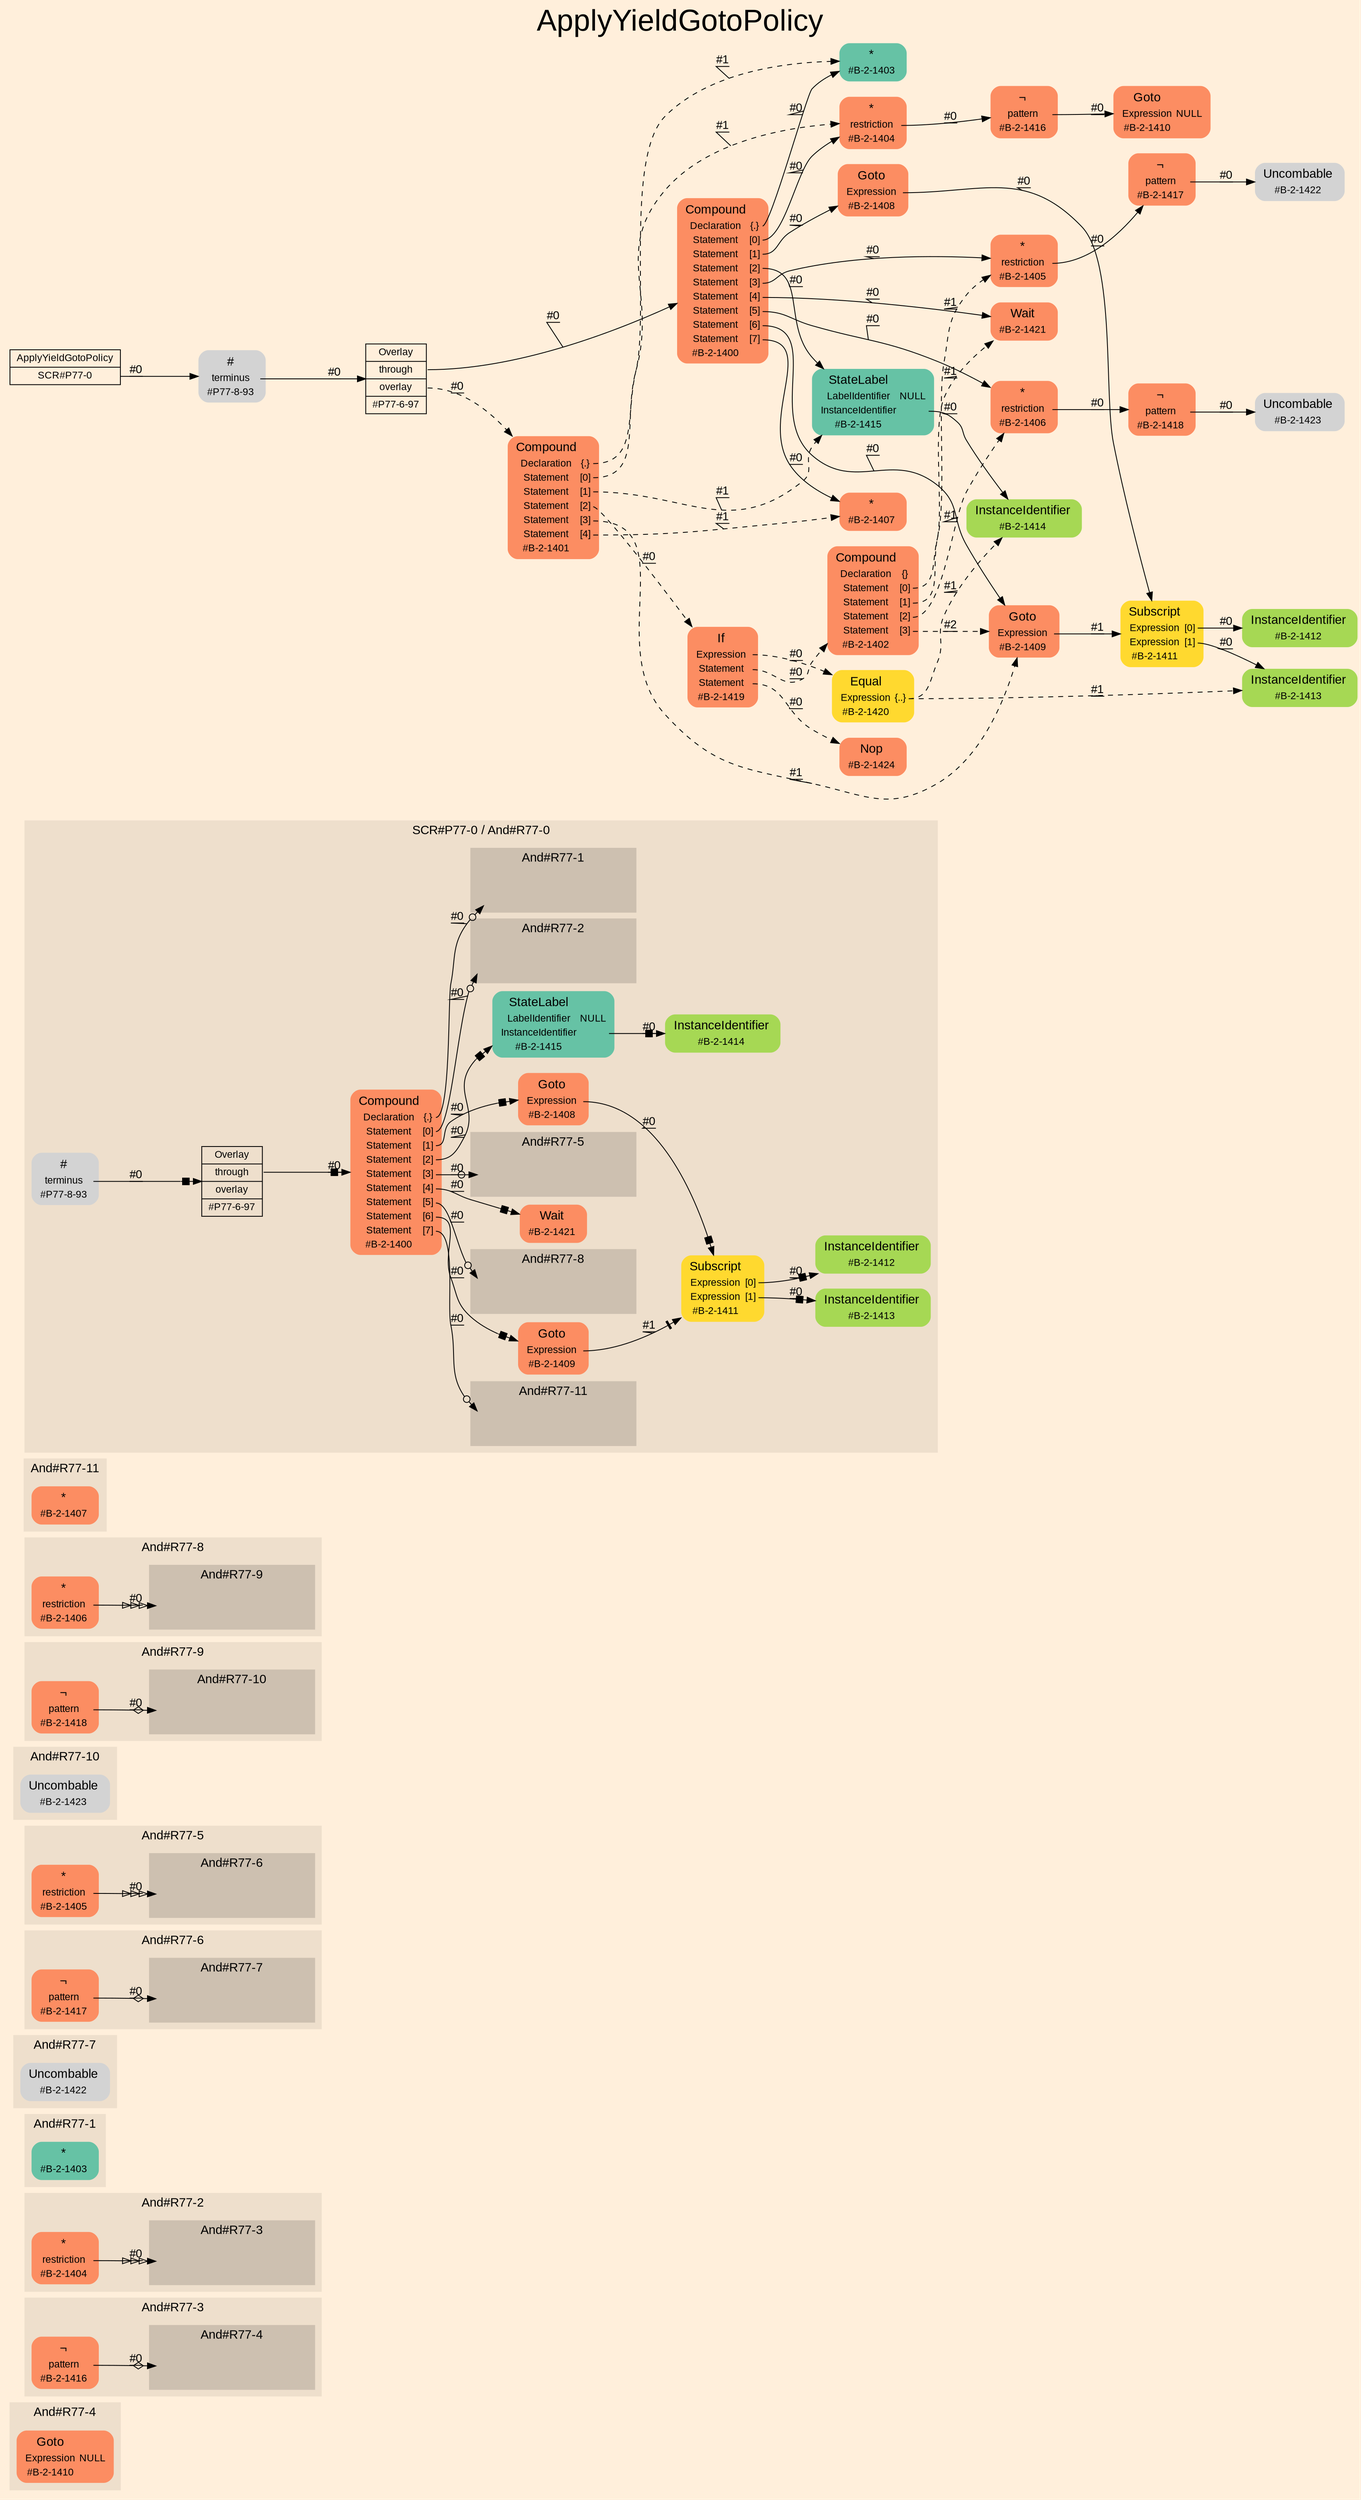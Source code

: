 digraph "ApplyYieldGotoPolicy" {
label = "ApplyYieldGotoPolicy"
labelloc = t
fontsize = "36"
graph [
    rankdir = "LR"
    ranksep = 0.3
    bgcolor = antiquewhite1
    color = black
    fontcolor = black
    fontname = "Arial"
];
node [
    fontname = "Arial"
];
edge [
    fontname = "Arial"
];

// -------------------- figure And#R77-4 --------------------
subgraph "clusterAnd#R77-4" {
    label = "And#R77-4"
    style = "filled"
    color = antiquewhite2
    fontsize = "15"
    "And#R77-4[#B-2-1410]" [
        shape = "plaintext"
        fillcolor = "/set28/2"
        label = <<TABLE BORDER="0" CELLBORDER="0" CELLSPACING="0">
         <TR><TD><FONT POINT-SIZE="15.0">Goto</FONT></TD><TD></TD></TR>
         <TR><TD>Expression</TD><TD PORT="port0">NULL</TD></TR>
         <TR><TD>#B-2-1410</TD><TD PORT="port1"></TD></TR>
        </TABLE>>
        style = "rounded,filled"
        fontsize = "12"
    ];
    
}


// -------------------- figure And#R77-3 --------------------
subgraph "clusterAnd#R77-3" {
    label = "And#R77-3"
    style = "filled"
    color = antiquewhite2
    fontsize = "15"
    "And#R77-3[#B-2-1416]" [
        shape = "plaintext"
        fillcolor = "/set28/2"
        label = <<TABLE BORDER="0" CELLBORDER="0" CELLSPACING="0">
         <TR><TD><FONT POINT-SIZE="15.0">¬</FONT></TD><TD></TD></TR>
         <TR><TD>pattern</TD><TD PORT="port0"></TD></TR>
         <TR><TD>#B-2-1416</TD><TD PORT="port1"></TD></TR>
        </TABLE>>
        style = "rounded,filled"
        fontsize = "12"
    ];
    
    subgraph "clusterAnd#R77-3[And#R77-4]" {
        label = "And#R77-4"
        style = "filled"
        color = antiquewhite3
        fontsize = "15"
        "#0->And#R77-3[#B-2-1410]" [
            shape = "none"
            style = "invisible"
        ];
        
    }
    
}


// -------------------- figure And#R77-2 --------------------
subgraph "clusterAnd#R77-2" {
    label = "And#R77-2"
    style = "filled"
    color = antiquewhite2
    fontsize = "15"
    "And#R77-2[#B-2-1404]" [
        shape = "plaintext"
        fillcolor = "/set28/2"
        label = <<TABLE BORDER="0" CELLBORDER="0" CELLSPACING="0">
         <TR><TD><FONT POINT-SIZE="15.0">*</FONT></TD><TD></TD></TR>
         <TR><TD>restriction</TD><TD PORT="port0"></TD></TR>
         <TR><TD>#B-2-1404</TD><TD PORT="port1"></TD></TR>
        </TABLE>>
        style = "rounded,filled"
        fontsize = "12"
    ];
    
    subgraph "clusterAnd#R77-2[And#R77-3]" {
        label = "And#R77-3"
        style = "filled"
        color = antiquewhite3
        fontsize = "15"
        "#0->And#R77-2[#B-2-1416]" [
            shape = "none"
            style = "invisible"
        ];
        
    }
    
}


// -------------------- figure And#R77-1 --------------------
subgraph "clusterAnd#R77-1" {
    label = "And#R77-1"
    style = "filled"
    color = antiquewhite2
    fontsize = "15"
    "And#R77-1[#B-2-1403]" [
        shape = "plaintext"
        fillcolor = "/set28/1"
        label = <<TABLE BORDER="0" CELLBORDER="0" CELLSPACING="0">
         <TR><TD><FONT POINT-SIZE="15.0">*</FONT></TD><TD></TD></TR>
         <TR><TD>#B-2-1403</TD><TD PORT="port0"></TD></TR>
        </TABLE>>
        style = "rounded,filled"
        fontsize = "12"
    ];
    
}


// -------------------- figure And#R77-7 --------------------
subgraph "clusterAnd#R77-7" {
    label = "And#R77-7"
    style = "filled"
    color = antiquewhite2
    fontsize = "15"
    "And#R77-7[#B-2-1422]" [
        shape = "plaintext"
        label = <<TABLE BORDER="0" CELLBORDER="0" CELLSPACING="0">
         <TR><TD><FONT POINT-SIZE="15.0">Uncombable</FONT></TD><TD></TD></TR>
         <TR><TD>#B-2-1422</TD><TD PORT="port0"></TD></TR>
        </TABLE>>
        style = "rounded,filled"
        fontsize = "12"
    ];
    
}


// -------------------- figure And#R77-6 --------------------
subgraph "clusterAnd#R77-6" {
    label = "And#R77-6"
    style = "filled"
    color = antiquewhite2
    fontsize = "15"
    "And#R77-6[#B-2-1417]" [
        shape = "plaintext"
        fillcolor = "/set28/2"
        label = <<TABLE BORDER="0" CELLBORDER="0" CELLSPACING="0">
         <TR><TD><FONT POINT-SIZE="15.0">¬</FONT></TD><TD></TD></TR>
         <TR><TD>pattern</TD><TD PORT="port0"></TD></TR>
         <TR><TD>#B-2-1417</TD><TD PORT="port1"></TD></TR>
        </TABLE>>
        style = "rounded,filled"
        fontsize = "12"
    ];
    
    subgraph "clusterAnd#R77-6[And#R77-7]" {
        label = "And#R77-7"
        style = "filled"
        color = antiquewhite3
        fontsize = "15"
        "#0->And#R77-6[#B-2-1422]" [
            shape = "none"
            style = "invisible"
        ];
        
    }
    
}


// -------------------- figure And#R77-5 --------------------
subgraph "clusterAnd#R77-5" {
    label = "And#R77-5"
    style = "filled"
    color = antiquewhite2
    fontsize = "15"
    "And#R77-5[#B-2-1405]" [
        shape = "plaintext"
        fillcolor = "/set28/2"
        label = <<TABLE BORDER="0" CELLBORDER="0" CELLSPACING="0">
         <TR><TD><FONT POINT-SIZE="15.0">*</FONT></TD><TD></TD></TR>
         <TR><TD>restriction</TD><TD PORT="port0"></TD></TR>
         <TR><TD>#B-2-1405</TD><TD PORT="port1"></TD></TR>
        </TABLE>>
        style = "rounded,filled"
        fontsize = "12"
    ];
    
    subgraph "clusterAnd#R77-5[And#R77-6]" {
        label = "And#R77-6"
        style = "filled"
        color = antiquewhite3
        fontsize = "15"
        "#0->And#R77-5[#B-2-1417]" [
            shape = "none"
            style = "invisible"
        ];
        
    }
    
}


// -------------------- figure And#R77-10 --------------------
subgraph "clusterAnd#R77-10" {
    label = "And#R77-10"
    style = "filled"
    color = antiquewhite2
    fontsize = "15"
    "And#R77-10[#B-2-1423]" [
        shape = "plaintext"
        label = <<TABLE BORDER="0" CELLBORDER="0" CELLSPACING="0">
         <TR><TD><FONT POINT-SIZE="15.0">Uncombable</FONT></TD><TD></TD></TR>
         <TR><TD>#B-2-1423</TD><TD PORT="port0"></TD></TR>
        </TABLE>>
        style = "rounded,filled"
        fontsize = "12"
    ];
    
}


// -------------------- figure And#R77-9 --------------------
subgraph "clusterAnd#R77-9" {
    label = "And#R77-9"
    style = "filled"
    color = antiquewhite2
    fontsize = "15"
    "And#R77-9[#B-2-1418]" [
        shape = "plaintext"
        fillcolor = "/set28/2"
        label = <<TABLE BORDER="0" CELLBORDER="0" CELLSPACING="0">
         <TR><TD><FONT POINT-SIZE="15.0">¬</FONT></TD><TD></TD></TR>
         <TR><TD>pattern</TD><TD PORT="port0"></TD></TR>
         <TR><TD>#B-2-1418</TD><TD PORT="port1"></TD></TR>
        </TABLE>>
        style = "rounded,filled"
        fontsize = "12"
    ];
    
    subgraph "clusterAnd#R77-9[And#R77-10]" {
        label = "And#R77-10"
        style = "filled"
        color = antiquewhite3
        fontsize = "15"
        "#0->And#R77-9[#B-2-1423]" [
            shape = "none"
            style = "invisible"
        ];
        
    }
    
}


// -------------------- figure And#R77-8 --------------------
subgraph "clusterAnd#R77-8" {
    label = "And#R77-8"
    style = "filled"
    color = antiquewhite2
    fontsize = "15"
    "And#R77-8[#B-2-1406]" [
        shape = "plaintext"
        fillcolor = "/set28/2"
        label = <<TABLE BORDER="0" CELLBORDER="0" CELLSPACING="0">
         <TR><TD><FONT POINT-SIZE="15.0">*</FONT></TD><TD></TD></TR>
         <TR><TD>restriction</TD><TD PORT="port0"></TD></TR>
         <TR><TD>#B-2-1406</TD><TD PORT="port1"></TD></TR>
        </TABLE>>
        style = "rounded,filled"
        fontsize = "12"
    ];
    
    subgraph "clusterAnd#R77-8[And#R77-9]" {
        label = "And#R77-9"
        style = "filled"
        color = antiquewhite3
        fontsize = "15"
        "#0->And#R77-8[#B-2-1418]" [
            shape = "none"
            style = "invisible"
        ];
        
    }
    
}


// -------------------- figure And#R77-11 --------------------
subgraph "clusterAnd#R77-11" {
    label = "And#R77-11"
    style = "filled"
    color = antiquewhite2
    fontsize = "15"
    "And#R77-11[#B-2-1407]" [
        shape = "plaintext"
        fillcolor = "/set28/2"
        label = <<TABLE BORDER="0" CELLBORDER="0" CELLSPACING="0">
         <TR><TD><FONT POINT-SIZE="15.0">*</FONT></TD><TD></TD></TR>
         <TR><TD>#B-2-1407</TD><TD PORT="port0"></TD></TR>
        </TABLE>>
        style = "rounded,filled"
        fontsize = "12"
    ];
    
}


// -------------------- figure And#R77-0 --------------------
subgraph "clusterAnd#R77-0" {
    label = "SCR#P77-0 / And#R77-0"
    style = "filled"
    color = antiquewhite2
    fontsize = "15"
    "And#R77-0[#B-2-1400]" [
        shape = "plaintext"
        fillcolor = "/set28/2"
        label = <<TABLE BORDER="0" CELLBORDER="0" CELLSPACING="0">
         <TR><TD><FONT POINT-SIZE="15.0">Compound</FONT></TD><TD></TD></TR>
         <TR><TD>Declaration</TD><TD PORT="port0">{.}</TD></TR>
         <TR><TD>Statement</TD><TD PORT="port1">[0]</TD></TR>
         <TR><TD>Statement</TD><TD PORT="port2">[1]</TD></TR>
         <TR><TD>Statement</TD><TD PORT="port3">[2]</TD></TR>
         <TR><TD>Statement</TD><TD PORT="port4">[3]</TD></TR>
         <TR><TD>Statement</TD><TD PORT="port5">[4]</TD></TR>
         <TR><TD>Statement</TD><TD PORT="port6">[5]</TD></TR>
         <TR><TD>Statement</TD><TD PORT="port7">[6]</TD></TR>
         <TR><TD>Statement</TD><TD PORT="port8">[7]</TD></TR>
         <TR><TD>#B-2-1400</TD><TD PORT="port9"></TD></TR>
        </TABLE>>
        style = "rounded,filled"
        fontsize = "12"
    ];
    
    "And#R77-0[#B-2-1408]" [
        shape = "plaintext"
        fillcolor = "/set28/2"
        label = <<TABLE BORDER="0" CELLBORDER="0" CELLSPACING="0">
         <TR><TD><FONT POINT-SIZE="15.0">Goto</FONT></TD><TD></TD></TR>
         <TR><TD>Expression</TD><TD PORT="port0"></TD></TR>
         <TR><TD>#B-2-1408</TD><TD PORT="port1"></TD></TR>
        </TABLE>>
        style = "rounded,filled"
        fontsize = "12"
    ];
    
    "And#R77-0[#B-2-1409]" [
        shape = "plaintext"
        fillcolor = "/set28/2"
        label = <<TABLE BORDER="0" CELLBORDER="0" CELLSPACING="0">
         <TR><TD><FONT POINT-SIZE="15.0">Goto</FONT></TD><TD></TD></TR>
         <TR><TD>Expression</TD><TD PORT="port0"></TD></TR>
         <TR><TD>#B-2-1409</TD><TD PORT="port1"></TD></TR>
        </TABLE>>
        style = "rounded,filled"
        fontsize = "12"
    ];
    
    "And#R77-0[#B-2-1411]" [
        shape = "plaintext"
        fillcolor = "/set28/6"
        label = <<TABLE BORDER="0" CELLBORDER="0" CELLSPACING="0">
         <TR><TD><FONT POINT-SIZE="15.0">Subscript</FONT></TD><TD></TD></TR>
         <TR><TD>Expression</TD><TD PORT="port0">[0]</TD></TR>
         <TR><TD>Expression</TD><TD PORT="port1">[1]</TD></TR>
         <TR><TD>#B-2-1411</TD><TD PORT="port2"></TD></TR>
        </TABLE>>
        style = "rounded,filled"
        fontsize = "12"
    ];
    
    "And#R77-0[#B-2-1412]" [
        shape = "plaintext"
        fillcolor = "/set28/5"
        label = <<TABLE BORDER="0" CELLBORDER="0" CELLSPACING="0">
         <TR><TD><FONT POINT-SIZE="15.0">InstanceIdentifier</FONT></TD><TD></TD></TR>
         <TR><TD>#B-2-1412</TD><TD PORT="port0"></TD></TR>
        </TABLE>>
        style = "rounded,filled"
        fontsize = "12"
    ];
    
    "And#R77-0[#B-2-1413]" [
        shape = "plaintext"
        fillcolor = "/set28/5"
        label = <<TABLE BORDER="0" CELLBORDER="0" CELLSPACING="0">
         <TR><TD><FONT POINT-SIZE="15.0">InstanceIdentifier</FONT></TD><TD></TD></TR>
         <TR><TD>#B-2-1413</TD><TD PORT="port0"></TD></TR>
        </TABLE>>
        style = "rounded,filled"
        fontsize = "12"
    ];
    
    "And#R77-0[#B-2-1414]" [
        shape = "plaintext"
        fillcolor = "/set28/5"
        label = <<TABLE BORDER="0" CELLBORDER="0" CELLSPACING="0">
         <TR><TD><FONT POINT-SIZE="15.0">InstanceIdentifier</FONT></TD><TD></TD></TR>
         <TR><TD>#B-2-1414</TD><TD PORT="port0"></TD></TR>
        </TABLE>>
        style = "rounded,filled"
        fontsize = "12"
    ];
    
    "And#R77-0[#B-2-1415]" [
        shape = "plaintext"
        fillcolor = "/set28/1"
        label = <<TABLE BORDER="0" CELLBORDER="0" CELLSPACING="0">
         <TR><TD><FONT POINT-SIZE="15.0">StateLabel</FONT></TD><TD></TD></TR>
         <TR><TD>LabelIdentifier</TD><TD PORT="port0">NULL</TD></TR>
         <TR><TD>InstanceIdentifier</TD><TD PORT="port1"></TD></TR>
         <TR><TD>#B-2-1415</TD><TD PORT="port2"></TD></TR>
        </TABLE>>
        style = "rounded,filled"
        fontsize = "12"
    ];
    
    "And#R77-0[#B-2-1421]" [
        shape = "plaintext"
        fillcolor = "/set28/2"
        label = <<TABLE BORDER="0" CELLBORDER="0" CELLSPACING="0">
         <TR><TD><FONT POINT-SIZE="15.0">Wait</FONT></TD><TD></TD></TR>
         <TR><TD>#B-2-1421</TD><TD PORT="port0"></TD></TR>
        </TABLE>>
        style = "rounded,filled"
        fontsize = "12"
    ];
    
    "And#R77-0[#P77-6-97]" [
        shape = "record"
        fillcolor = antiquewhite2
        label = "<fixed> Overlay | <port0> through | <port1> overlay | <port2> #P77-6-97"
        style = "filled"
        fontsize = "12"
        color = black
        fontcolor = black
    ];
    
    "And#R77-0[#P77-8-93]" [
        shape = "plaintext"
        label = <<TABLE BORDER="0" CELLBORDER="0" CELLSPACING="0">
         <TR><TD><FONT POINT-SIZE="15.0">#</FONT></TD><TD></TD></TR>
         <TR><TD>terminus</TD><TD PORT="port0"></TD></TR>
         <TR><TD>#P77-8-93</TD><TD PORT="port1"></TD></TR>
        </TABLE>>
        style = "rounded,filled"
        fontsize = "12"
    ];
    
    subgraph "clusterAnd#R77-0[And#R77-1]" {
        label = "And#R77-1"
        style = "filled"
        color = antiquewhite3
        fontsize = "15"
        "#0->And#R77-0[#B-2-1403]" [
            shape = "none"
            style = "invisible"
        ];
        
    }
    
    subgraph "clusterAnd#R77-0[And#R77-2]" {
        label = "And#R77-2"
        style = "filled"
        color = antiquewhite3
        fontsize = "15"
        "#0->And#R77-0[#B-2-1404]" [
            shape = "none"
            style = "invisible"
        ];
        
    }
    
    subgraph "clusterAnd#R77-0[And#R77-5]" {
        label = "And#R77-5"
        style = "filled"
        color = antiquewhite3
        fontsize = "15"
        "#0->And#R77-0[#B-2-1405]" [
            shape = "none"
            style = "invisible"
        ];
        
    }
    
    subgraph "clusterAnd#R77-0[And#R77-8]" {
        label = "And#R77-8"
        style = "filled"
        color = antiquewhite3
        fontsize = "15"
        "#0->And#R77-0[#B-2-1406]" [
            shape = "none"
            style = "invisible"
        ];
        
    }
    
    subgraph "clusterAnd#R77-0[And#R77-11]" {
        label = "And#R77-11"
        style = "filled"
        color = antiquewhite3
        fontsize = "15"
        "#0->And#R77-0[#B-2-1407]" [
            shape = "none"
            style = "invisible"
        ];
        
    }
    
}


// -------------------- transformation figure --------------------
"CR#P77-0" [
    shape = "record"
    fillcolor = antiquewhite1
    label = "<fixed> ApplyYieldGotoPolicy | <port0> SCR#P77-0"
    style = "filled"
    fontsize = "12"
    color = black
    fontcolor = black
];

"#P77-8-93" [
    shape = "plaintext"
    label = <<TABLE BORDER="0" CELLBORDER="0" CELLSPACING="0">
     <TR><TD><FONT POINT-SIZE="15.0">#</FONT></TD><TD></TD></TR>
     <TR><TD>terminus</TD><TD PORT="port0"></TD></TR>
     <TR><TD>#P77-8-93</TD><TD PORT="port1"></TD></TR>
    </TABLE>>
    style = "rounded,filled"
    fontsize = "12"
];

"#P77-6-97" [
    shape = "record"
    fillcolor = antiquewhite1
    label = "<fixed> Overlay | <port0> through | <port1> overlay | <port2> #P77-6-97"
    style = "filled"
    fontsize = "12"
    color = black
    fontcolor = black
];

"#B-2-1400" [
    shape = "plaintext"
    fillcolor = "/set28/2"
    label = <<TABLE BORDER="0" CELLBORDER="0" CELLSPACING="0">
     <TR><TD><FONT POINT-SIZE="15.0">Compound</FONT></TD><TD></TD></TR>
     <TR><TD>Declaration</TD><TD PORT="port0">{.}</TD></TR>
     <TR><TD>Statement</TD><TD PORT="port1">[0]</TD></TR>
     <TR><TD>Statement</TD><TD PORT="port2">[1]</TD></TR>
     <TR><TD>Statement</TD><TD PORT="port3">[2]</TD></TR>
     <TR><TD>Statement</TD><TD PORT="port4">[3]</TD></TR>
     <TR><TD>Statement</TD><TD PORT="port5">[4]</TD></TR>
     <TR><TD>Statement</TD><TD PORT="port6">[5]</TD></TR>
     <TR><TD>Statement</TD><TD PORT="port7">[6]</TD></TR>
     <TR><TD>Statement</TD><TD PORT="port8">[7]</TD></TR>
     <TR><TD>#B-2-1400</TD><TD PORT="port9"></TD></TR>
    </TABLE>>
    style = "rounded,filled"
    fontsize = "12"
];

"#B-2-1403" [
    shape = "plaintext"
    fillcolor = "/set28/1"
    label = <<TABLE BORDER="0" CELLBORDER="0" CELLSPACING="0">
     <TR><TD><FONT POINT-SIZE="15.0">*</FONT></TD><TD></TD></TR>
     <TR><TD>#B-2-1403</TD><TD PORT="port0"></TD></TR>
    </TABLE>>
    style = "rounded,filled"
    fontsize = "12"
];

"#B-2-1404" [
    shape = "plaintext"
    fillcolor = "/set28/2"
    label = <<TABLE BORDER="0" CELLBORDER="0" CELLSPACING="0">
     <TR><TD><FONT POINT-SIZE="15.0">*</FONT></TD><TD></TD></TR>
     <TR><TD>restriction</TD><TD PORT="port0"></TD></TR>
     <TR><TD>#B-2-1404</TD><TD PORT="port1"></TD></TR>
    </TABLE>>
    style = "rounded,filled"
    fontsize = "12"
];

"#B-2-1416" [
    shape = "plaintext"
    fillcolor = "/set28/2"
    label = <<TABLE BORDER="0" CELLBORDER="0" CELLSPACING="0">
     <TR><TD><FONT POINT-SIZE="15.0">¬</FONT></TD><TD></TD></TR>
     <TR><TD>pattern</TD><TD PORT="port0"></TD></TR>
     <TR><TD>#B-2-1416</TD><TD PORT="port1"></TD></TR>
    </TABLE>>
    style = "rounded,filled"
    fontsize = "12"
];

"#B-2-1410" [
    shape = "plaintext"
    fillcolor = "/set28/2"
    label = <<TABLE BORDER="0" CELLBORDER="0" CELLSPACING="0">
     <TR><TD><FONT POINT-SIZE="15.0">Goto</FONT></TD><TD></TD></TR>
     <TR><TD>Expression</TD><TD PORT="port0">NULL</TD></TR>
     <TR><TD>#B-2-1410</TD><TD PORT="port1"></TD></TR>
    </TABLE>>
    style = "rounded,filled"
    fontsize = "12"
];

"#B-2-1408" [
    shape = "plaintext"
    fillcolor = "/set28/2"
    label = <<TABLE BORDER="0" CELLBORDER="0" CELLSPACING="0">
     <TR><TD><FONT POINT-SIZE="15.0">Goto</FONT></TD><TD></TD></TR>
     <TR><TD>Expression</TD><TD PORT="port0"></TD></TR>
     <TR><TD>#B-2-1408</TD><TD PORT="port1"></TD></TR>
    </TABLE>>
    style = "rounded,filled"
    fontsize = "12"
];

"#B-2-1411" [
    shape = "plaintext"
    fillcolor = "/set28/6"
    label = <<TABLE BORDER="0" CELLBORDER="0" CELLSPACING="0">
     <TR><TD><FONT POINT-SIZE="15.0">Subscript</FONT></TD><TD></TD></TR>
     <TR><TD>Expression</TD><TD PORT="port0">[0]</TD></TR>
     <TR><TD>Expression</TD><TD PORT="port1">[1]</TD></TR>
     <TR><TD>#B-2-1411</TD><TD PORT="port2"></TD></TR>
    </TABLE>>
    style = "rounded,filled"
    fontsize = "12"
];

"#B-2-1412" [
    shape = "plaintext"
    fillcolor = "/set28/5"
    label = <<TABLE BORDER="0" CELLBORDER="0" CELLSPACING="0">
     <TR><TD><FONT POINT-SIZE="15.0">InstanceIdentifier</FONT></TD><TD></TD></TR>
     <TR><TD>#B-2-1412</TD><TD PORT="port0"></TD></TR>
    </TABLE>>
    style = "rounded,filled"
    fontsize = "12"
];

"#B-2-1413" [
    shape = "plaintext"
    fillcolor = "/set28/5"
    label = <<TABLE BORDER="0" CELLBORDER="0" CELLSPACING="0">
     <TR><TD><FONT POINT-SIZE="15.0">InstanceIdentifier</FONT></TD><TD></TD></TR>
     <TR><TD>#B-2-1413</TD><TD PORT="port0"></TD></TR>
    </TABLE>>
    style = "rounded,filled"
    fontsize = "12"
];

"#B-2-1415" [
    shape = "plaintext"
    fillcolor = "/set28/1"
    label = <<TABLE BORDER="0" CELLBORDER="0" CELLSPACING="0">
     <TR><TD><FONT POINT-SIZE="15.0">StateLabel</FONT></TD><TD></TD></TR>
     <TR><TD>LabelIdentifier</TD><TD PORT="port0">NULL</TD></TR>
     <TR><TD>InstanceIdentifier</TD><TD PORT="port1"></TD></TR>
     <TR><TD>#B-2-1415</TD><TD PORT="port2"></TD></TR>
    </TABLE>>
    style = "rounded,filled"
    fontsize = "12"
];

"#B-2-1414" [
    shape = "plaintext"
    fillcolor = "/set28/5"
    label = <<TABLE BORDER="0" CELLBORDER="0" CELLSPACING="0">
     <TR><TD><FONT POINT-SIZE="15.0">InstanceIdentifier</FONT></TD><TD></TD></TR>
     <TR><TD>#B-2-1414</TD><TD PORT="port0"></TD></TR>
    </TABLE>>
    style = "rounded,filled"
    fontsize = "12"
];

"#B-2-1405" [
    shape = "plaintext"
    fillcolor = "/set28/2"
    label = <<TABLE BORDER="0" CELLBORDER="0" CELLSPACING="0">
     <TR><TD><FONT POINT-SIZE="15.0">*</FONT></TD><TD></TD></TR>
     <TR><TD>restriction</TD><TD PORT="port0"></TD></TR>
     <TR><TD>#B-2-1405</TD><TD PORT="port1"></TD></TR>
    </TABLE>>
    style = "rounded,filled"
    fontsize = "12"
];

"#B-2-1417" [
    shape = "plaintext"
    fillcolor = "/set28/2"
    label = <<TABLE BORDER="0" CELLBORDER="0" CELLSPACING="0">
     <TR><TD><FONT POINT-SIZE="15.0">¬</FONT></TD><TD></TD></TR>
     <TR><TD>pattern</TD><TD PORT="port0"></TD></TR>
     <TR><TD>#B-2-1417</TD><TD PORT="port1"></TD></TR>
    </TABLE>>
    style = "rounded,filled"
    fontsize = "12"
];

"#B-2-1422" [
    shape = "plaintext"
    label = <<TABLE BORDER="0" CELLBORDER="0" CELLSPACING="0">
     <TR><TD><FONT POINT-SIZE="15.0">Uncombable</FONT></TD><TD></TD></TR>
     <TR><TD>#B-2-1422</TD><TD PORT="port0"></TD></TR>
    </TABLE>>
    style = "rounded,filled"
    fontsize = "12"
];

"#B-2-1421" [
    shape = "plaintext"
    fillcolor = "/set28/2"
    label = <<TABLE BORDER="0" CELLBORDER="0" CELLSPACING="0">
     <TR><TD><FONT POINT-SIZE="15.0">Wait</FONT></TD><TD></TD></TR>
     <TR><TD>#B-2-1421</TD><TD PORT="port0"></TD></TR>
    </TABLE>>
    style = "rounded,filled"
    fontsize = "12"
];

"#B-2-1406" [
    shape = "plaintext"
    fillcolor = "/set28/2"
    label = <<TABLE BORDER="0" CELLBORDER="0" CELLSPACING="0">
     <TR><TD><FONT POINT-SIZE="15.0">*</FONT></TD><TD></TD></TR>
     <TR><TD>restriction</TD><TD PORT="port0"></TD></TR>
     <TR><TD>#B-2-1406</TD><TD PORT="port1"></TD></TR>
    </TABLE>>
    style = "rounded,filled"
    fontsize = "12"
];

"#B-2-1418" [
    shape = "plaintext"
    fillcolor = "/set28/2"
    label = <<TABLE BORDER="0" CELLBORDER="0" CELLSPACING="0">
     <TR><TD><FONT POINT-SIZE="15.0">¬</FONT></TD><TD></TD></TR>
     <TR><TD>pattern</TD><TD PORT="port0"></TD></TR>
     <TR><TD>#B-2-1418</TD><TD PORT="port1"></TD></TR>
    </TABLE>>
    style = "rounded,filled"
    fontsize = "12"
];

"#B-2-1423" [
    shape = "plaintext"
    label = <<TABLE BORDER="0" CELLBORDER="0" CELLSPACING="0">
     <TR><TD><FONT POINT-SIZE="15.0">Uncombable</FONT></TD><TD></TD></TR>
     <TR><TD>#B-2-1423</TD><TD PORT="port0"></TD></TR>
    </TABLE>>
    style = "rounded,filled"
    fontsize = "12"
];

"#B-2-1409" [
    shape = "plaintext"
    fillcolor = "/set28/2"
    label = <<TABLE BORDER="0" CELLBORDER="0" CELLSPACING="0">
     <TR><TD><FONT POINT-SIZE="15.0">Goto</FONT></TD><TD></TD></TR>
     <TR><TD>Expression</TD><TD PORT="port0"></TD></TR>
     <TR><TD>#B-2-1409</TD><TD PORT="port1"></TD></TR>
    </TABLE>>
    style = "rounded,filled"
    fontsize = "12"
];

"#B-2-1407" [
    shape = "plaintext"
    fillcolor = "/set28/2"
    label = <<TABLE BORDER="0" CELLBORDER="0" CELLSPACING="0">
     <TR><TD><FONT POINT-SIZE="15.0">*</FONT></TD><TD></TD></TR>
     <TR><TD>#B-2-1407</TD><TD PORT="port0"></TD></TR>
    </TABLE>>
    style = "rounded,filled"
    fontsize = "12"
];

"#B-2-1401" [
    shape = "plaintext"
    fillcolor = "/set28/2"
    label = <<TABLE BORDER="0" CELLBORDER="0" CELLSPACING="0">
     <TR><TD><FONT POINT-SIZE="15.0">Compound</FONT></TD><TD></TD></TR>
     <TR><TD>Declaration</TD><TD PORT="port0">{.}</TD></TR>
     <TR><TD>Statement</TD><TD PORT="port1">[0]</TD></TR>
     <TR><TD>Statement</TD><TD PORT="port2">[1]</TD></TR>
     <TR><TD>Statement</TD><TD PORT="port3">[2]</TD></TR>
     <TR><TD>Statement</TD><TD PORT="port4">[3]</TD></TR>
     <TR><TD>Statement</TD><TD PORT="port5">[4]</TD></TR>
     <TR><TD>#B-2-1401</TD><TD PORT="port6"></TD></TR>
    </TABLE>>
    style = "rounded,filled"
    fontsize = "12"
];

"#B-2-1419" [
    shape = "plaintext"
    fillcolor = "/set28/2"
    label = <<TABLE BORDER="0" CELLBORDER="0" CELLSPACING="0">
     <TR><TD><FONT POINT-SIZE="15.0">If</FONT></TD><TD></TD></TR>
     <TR><TD>Expression</TD><TD PORT="port0"></TD></TR>
     <TR><TD>Statement</TD><TD PORT="port1"></TD></TR>
     <TR><TD>Statement</TD><TD PORT="port2"></TD></TR>
     <TR><TD>#B-2-1419</TD><TD PORT="port3"></TD></TR>
    </TABLE>>
    style = "rounded,filled"
    fontsize = "12"
];

"#B-2-1420" [
    shape = "plaintext"
    fillcolor = "/set28/6"
    label = <<TABLE BORDER="0" CELLBORDER="0" CELLSPACING="0">
     <TR><TD><FONT POINT-SIZE="15.0">Equal</FONT></TD><TD></TD></TR>
     <TR><TD>Expression</TD><TD PORT="port0">{..}</TD></TR>
     <TR><TD>#B-2-1420</TD><TD PORT="port1"></TD></TR>
    </TABLE>>
    style = "rounded,filled"
    fontsize = "12"
];

"#B-2-1402" [
    shape = "plaintext"
    fillcolor = "/set28/2"
    label = <<TABLE BORDER="0" CELLBORDER="0" CELLSPACING="0">
     <TR><TD><FONT POINT-SIZE="15.0">Compound</FONT></TD><TD></TD></TR>
     <TR><TD>Declaration</TD><TD PORT="port0">{}</TD></TR>
     <TR><TD>Statement</TD><TD PORT="port1">[0]</TD></TR>
     <TR><TD>Statement</TD><TD PORT="port2">[1]</TD></TR>
     <TR><TD>Statement</TD><TD PORT="port3">[2]</TD></TR>
     <TR><TD>Statement</TD><TD PORT="port4">[3]</TD></TR>
     <TR><TD>#B-2-1402</TD><TD PORT="port5"></TD></TR>
    </TABLE>>
    style = "rounded,filled"
    fontsize = "12"
];

"#B-2-1424" [
    shape = "plaintext"
    fillcolor = "/set28/2"
    label = <<TABLE BORDER="0" CELLBORDER="0" CELLSPACING="0">
     <TR><TD><FONT POINT-SIZE="15.0">Nop</FONT></TD><TD></TD></TR>
     <TR><TD>#B-2-1424</TD><TD PORT="port0"></TD></TR>
    </TABLE>>
    style = "rounded,filled"
    fontsize = "12"
];


// -------------------- links --------------------
// links for block CR#P77-0
"CR#P77-0":port0 -> "#P77-8-93" [
    label = "#0"
    decorate = true
    color = black
    fontcolor = black
];

// links for block #P77-8-93
"#P77-8-93":port0 -> "#P77-6-97" [
    label = "#0"
    decorate = true
    color = black
    fontcolor = black
];

// links for block #P77-6-97
"#P77-6-97":port0 -> "#B-2-1400" [
    label = "#0"
    decorate = true
    color = black
    fontcolor = black
];

"#P77-6-97":port1 -> "#B-2-1401" [
    style="dashed"
    label = "#0"
    decorate = true
    color = black
    fontcolor = black
];

// links for block #B-2-1400
"#B-2-1400":port0 -> "#B-2-1403" [
    label = "#0"
    decorate = true
    color = black
    fontcolor = black
];

"#B-2-1400":port1 -> "#B-2-1404" [
    label = "#0"
    decorate = true
    color = black
    fontcolor = black
];

"#B-2-1400":port2 -> "#B-2-1408" [
    label = "#0"
    decorate = true
    color = black
    fontcolor = black
];

"#B-2-1400":port3 -> "#B-2-1415" [
    label = "#0"
    decorate = true
    color = black
    fontcolor = black
];

"#B-2-1400":port4 -> "#B-2-1405" [
    label = "#0"
    decorate = true
    color = black
    fontcolor = black
];

"#B-2-1400":port5 -> "#B-2-1421" [
    label = "#0"
    decorate = true
    color = black
    fontcolor = black
];

"#B-2-1400":port6 -> "#B-2-1406" [
    label = "#0"
    decorate = true
    color = black
    fontcolor = black
];

"#B-2-1400":port7 -> "#B-2-1409" [
    label = "#0"
    decorate = true
    color = black
    fontcolor = black
];

"#B-2-1400":port8 -> "#B-2-1407" [
    label = "#0"
    decorate = true
    color = black
    fontcolor = black
];

// links for block #B-2-1403
// links for block #B-2-1404
"#B-2-1404":port0 -> "#B-2-1416" [
    label = "#0"
    decorate = true
    color = black
    fontcolor = black
];

// links for block #B-2-1416
"#B-2-1416":port0 -> "#B-2-1410" [
    label = "#0"
    decorate = true
    color = black
    fontcolor = black
];

// links for block #B-2-1410
// links for block #B-2-1408
"#B-2-1408":port0 -> "#B-2-1411" [
    label = "#0"
    decorate = true
    color = black
    fontcolor = black
];

// links for block #B-2-1411
"#B-2-1411":port0 -> "#B-2-1412" [
    label = "#0"
    decorate = true
    color = black
    fontcolor = black
];

"#B-2-1411":port1 -> "#B-2-1413" [
    label = "#0"
    decorate = true
    color = black
    fontcolor = black
];

// links for block #B-2-1412
// links for block #B-2-1413
// links for block #B-2-1415
"#B-2-1415":port1 -> "#B-2-1414" [
    label = "#0"
    decorate = true
    color = black
    fontcolor = black
];

// links for block #B-2-1414
// links for block #B-2-1405
"#B-2-1405":port0 -> "#B-2-1417" [
    label = "#0"
    decorate = true
    color = black
    fontcolor = black
];

// links for block #B-2-1417
"#B-2-1417":port0 -> "#B-2-1422" [
    label = "#0"
    decorate = true
    color = black
    fontcolor = black
];

// links for block #B-2-1422
// links for block #B-2-1421
// links for block #B-2-1406
"#B-2-1406":port0 -> "#B-2-1418" [
    label = "#0"
    decorate = true
    color = black
    fontcolor = black
];

// links for block #B-2-1418
"#B-2-1418":port0 -> "#B-2-1423" [
    label = "#0"
    decorate = true
    color = black
    fontcolor = black
];

// links for block #B-2-1423
// links for block #B-2-1409
"#B-2-1409":port0 -> "#B-2-1411" [
    label = "#1"
    decorate = true
    color = black
    fontcolor = black
];

// links for block #B-2-1407
// links for block #B-2-1401
"#B-2-1401":port0 -> "#B-2-1403" [
    style="dashed"
    label = "#1"
    decorate = true
    color = black
    fontcolor = black
];

"#B-2-1401":port1 -> "#B-2-1404" [
    style="dashed"
    label = "#1"
    decorate = true
    color = black
    fontcolor = black
];

"#B-2-1401":port2 -> "#B-2-1415" [
    style="dashed"
    label = "#1"
    decorate = true
    color = black
    fontcolor = black
];

"#B-2-1401":port3 -> "#B-2-1419" [
    style="dashed"
    label = "#0"
    decorate = true
    color = black
    fontcolor = black
];

"#B-2-1401":port4 -> "#B-2-1409" [
    style="dashed"
    label = "#1"
    decorate = true
    color = black
    fontcolor = black
];

"#B-2-1401":port5 -> "#B-2-1407" [
    style="dashed"
    label = "#1"
    decorate = true
    color = black
    fontcolor = black
];

// links for block #B-2-1419
"#B-2-1419":port0 -> "#B-2-1420" [
    style="dashed"
    label = "#0"
    decorate = true
    color = black
    fontcolor = black
];

"#B-2-1419":port1 -> "#B-2-1402" [
    style="dashed"
    label = "#0"
    decorate = true
    color = black
    fontcolor = black
];

"#B-2-1419":port2 -> "#B-2-1424" [
    style="dashed"
    label = "#0"
    decorate = true
    color = black
    fontcolor = black
];

// links for block #B-2-1420
"#B-2-1420":port0 -> "#B-2-1413" [
    style="dashed"
    label = "#1"
    decorate = true
    color = black
    fontcolor = black
];

"#B-2-1420":port0 -> "#B-2-1414" [
    style="dashed"
    label = "#1"
    decorate = true
    color = black
    fontcolor = black
];

// links for block #B-2-1402
"#B-2-1402":port1 -> "#B-2-1405" [
    style="dashed"
    label = "#1"
    decorate = true
    color = black
    fontcolor = black
];

"#B-2-1402":port2 -> "#B-2-1421" [
    style="dashed"
    label = "#1"
    decorate = true
    color = black
    fontcolor = black
];

"#B-2-1402":port3 -> "#B-2-1406" [
    style="dashed"
    label = "#1"
    decorate = true
    color = black
    fontcolor = black
];

"#B-2-1402":port4 -> "#B-2-1409" [
    style="dashed"
    label = "#2"
    decorate = true
    color = black
    fontcolor = black
];

// links for block #B-2-1424
// links for block And#R77-0[#B-2-1400]
"And#R77-0[#B-2-1400]":port0 -> "#0->And#R77-0[#B-2-1403]" [
    arrowhead="normalnoneodot"
    label = "#0"
    decorate = true
    color = black
    fontcolor = black
];

"And#R77-0[#B-2-1400]":port1 -> "#0->And#R77-0[#B-2-1404]" [
    arrowhead="normalnoneodot"
    label = "#0"
    decorate = true
    color = black
    fontcolor = black
];

"And#R77-0[#B-2-1400]":port2 -> "And#R77-0[#B-2-1408]" [
    arrowhead="normalnonebox"
    label = "#0"
    decorate = true
    color = black
    fontcolor = black
];

"And#R77-0[#B-2-1400]":port3 -> "And#R77-0[#B-2-1415]" [
    arrowhead="normalnonebox"
    label = "#0"
    decorate = true
    color = black
    fontcolor = black
];

"And#R77-0[#B-2-1400]":port4 -> "#0->And#R77-0[#B-2-1405]" [
    arrowhead="normalnoneodot"
    label = "#0"
    decorate = true
    color = black
    fontcolor = black
];

"And#R77-0[#B-2-1400]":port5 -> "And#R77-0[#B-2-1421]" [
    arrowhead="normalnonebox"
    label = "#0"
    decorate = true
    color = black
    fontcolor = black
];

"And#R77-0[#B-2-1400]":port6 -> "#0->And#R77-0[#B-2-1406]" [
    arrowhead="normalnoneodot"
    label = "#0"
    decorate = true
    color = black
    fontcolor = black
];

"And#R77-0[#B-2-1400]":port7 -> "And#R77-0[#B-2-1409]" [
    arrowhead="normalnonebox"
    label = "#0"
    decorate = true
    color = black
    fontcolor = black
];

"And#R77-0[#B-2-1400]":port8 -> "#0->And#R77-0[#B-2-1407]" [
    arrowhead="normalnoneodot"
    label = "#0"
    decorate = true
    color = black
    fontcolor = black
];

// links for block And#R77-0[#B-2-1408]
"And#R77-0[#B-2-1408]":port0 -> "And#R77-0[#B-2-1411]" [
    arrowhead="normalnonebox"
    label = "#0"
    decorate = true
    color = black
    fontcolor = black
];

// links for block And#R77-0[#B-2-1409]
"And#R77-0[#B-2-1409]":port0 -> "And#R77-0[#B-2-1411]" [
    arrowhead="normalnonetee"
    label = "#1"
    decorate = true
    color = black
    fontcolor = black
];

// links for block And#R77-0[#B-2-1411]
"And#R77-0[#B-2-1411]":port0 -> "And#R77-0[#B-2-1412]" [
    arrowhead="normalnonebox"
    label = "#0"
    decorate = true
    color = black
    fontcolor = black
];

"And#R77-0[#B-2-1411]":port1 -> "And#R77-0[#B-2-1413]" [
    arrowhead="normalnonebox"
    label = "#0"
    decorate = true
    color = black
    fontcolor = black
];

// links for block And#R77-0[#B-2-1412]
// links for block And#R77-0[#B-2-1413]
// links for block And#R77-0[#B-2-1414]
// links for block And#R77-0[#B-2-1415]
"And#R77-0[#B-2-1415]":port1 -> "And#R77-0[#B-2-1414]" [
    arrowhead="normalnonebox"
    label = "#0"
    decorate = true
    color = black
    fontcolor = black
];

// links for block And#R77-0[#B-2-1421]
// links for block And#R77-0[#P77-6-97]
"And#R77-0[#P77-6-97]":port0 -> "And#R77-0[#B-2-1400]" [
    arrowhead="normalnonebox"
    label = "#0"
    decorate = true
    color = black
    fontcolor = black
];

// links for block And#R77-0[#P77-8-93]
"And#R77-0[#P77-8-93]":port0 -> "And#R77-0[#P77-6-97]" [
    arrowhead="normalnonebox"
    label = "#0"
    decorate = true
    color = black
    fontcolor = black
];

// links for block #0->And#R77-0[#B-2-1403]
// links for block #0->And#R77-0[#B-2-1404]
// links for block #0->And#R77-0[#B-2-1405]
// links for block #0->And#R77-0[#B-2-1406]
// links for block #0->And#R77-0[#B-2-1407]
// links for block And#R77-11[#B-2-1407]
// links for block And#R77-8[#B-2-1406]
"And#R77-8[#B-2-1406]":port0 -> "#0->And#R77-8[#B-2-1418]" [
    arrowhead="normalonormalonormalonormal"
    label = "#0"
    decorate = true
    color = black
    fontcolor = black
];

// links for block #0->And#R77-8[#B-2-1418]
// links for block And#R77-9[#B-2-1418]
"And#R77-9[#B-2-1418]":port0 -> "#0->And#R77-9[#B-2-1423]" [
    arrowhead="normalnoneodiamond"
    label = "#0"
    decorate = true
    color = black
    fontcolor = black
];

// links for block #0->And#R77-9[#B-2-1423]
// links for block And#R77-10[#B-2-1423]
// links for block And#R77-5[#B-2-1405]
"And#R77-5[#B-2-1405]":port0 -> "#0->And#R77-5[#B-2-1417]" [
    arrowhead="normalonormalonormalonormal"
    label = "#0"
    decorate = true
    color = black
    fontcolor = black
];

// links for block #0->And#R77-5[#B-2-1417]
// links for block And#R77-6[#B-2-1417]
"And#R77-6[#B-2-1417]":port0 -> "#0->And#R77-6[#B-2-1422]" [
    arrowhead="normalnoneodiamond"
    label = "#0"
    decorate = true
    color = black
    fontcolor = black
];

// links for block #0->And#R77-6[#B-2-1422]
// links for block And#R77-7[#B-2-1422]
// links for block And#R77-1[#B-2-1403]
// links for block And#R77-2[#B-2-1404]
"And#R77-2[#B-2-1404]":port0 -> "#0->And#R77-2[#B-2-1416]" [
    arrowhead="normalonormalonormalonormal"
    label = "#0"
    decorate = true
    color = black
    fontcolor = black
];

// links for block #0->And#R77-2[#B-2-1416]
// links for block And#R77-3[#B-2-1416]
"And#R77-3[#B-2-1416]":port0 -> "#0->And#R77-3[#B-2-1410]" [
    arrowhead="normalnoneodiamond"
    label = "#0"
    decorate = true
    color = black
    fontcolor = black
];

// links for block #0->And#R77-3[#B-2-1410]
// links for block And#R77-4[#B-2-1410]
}
